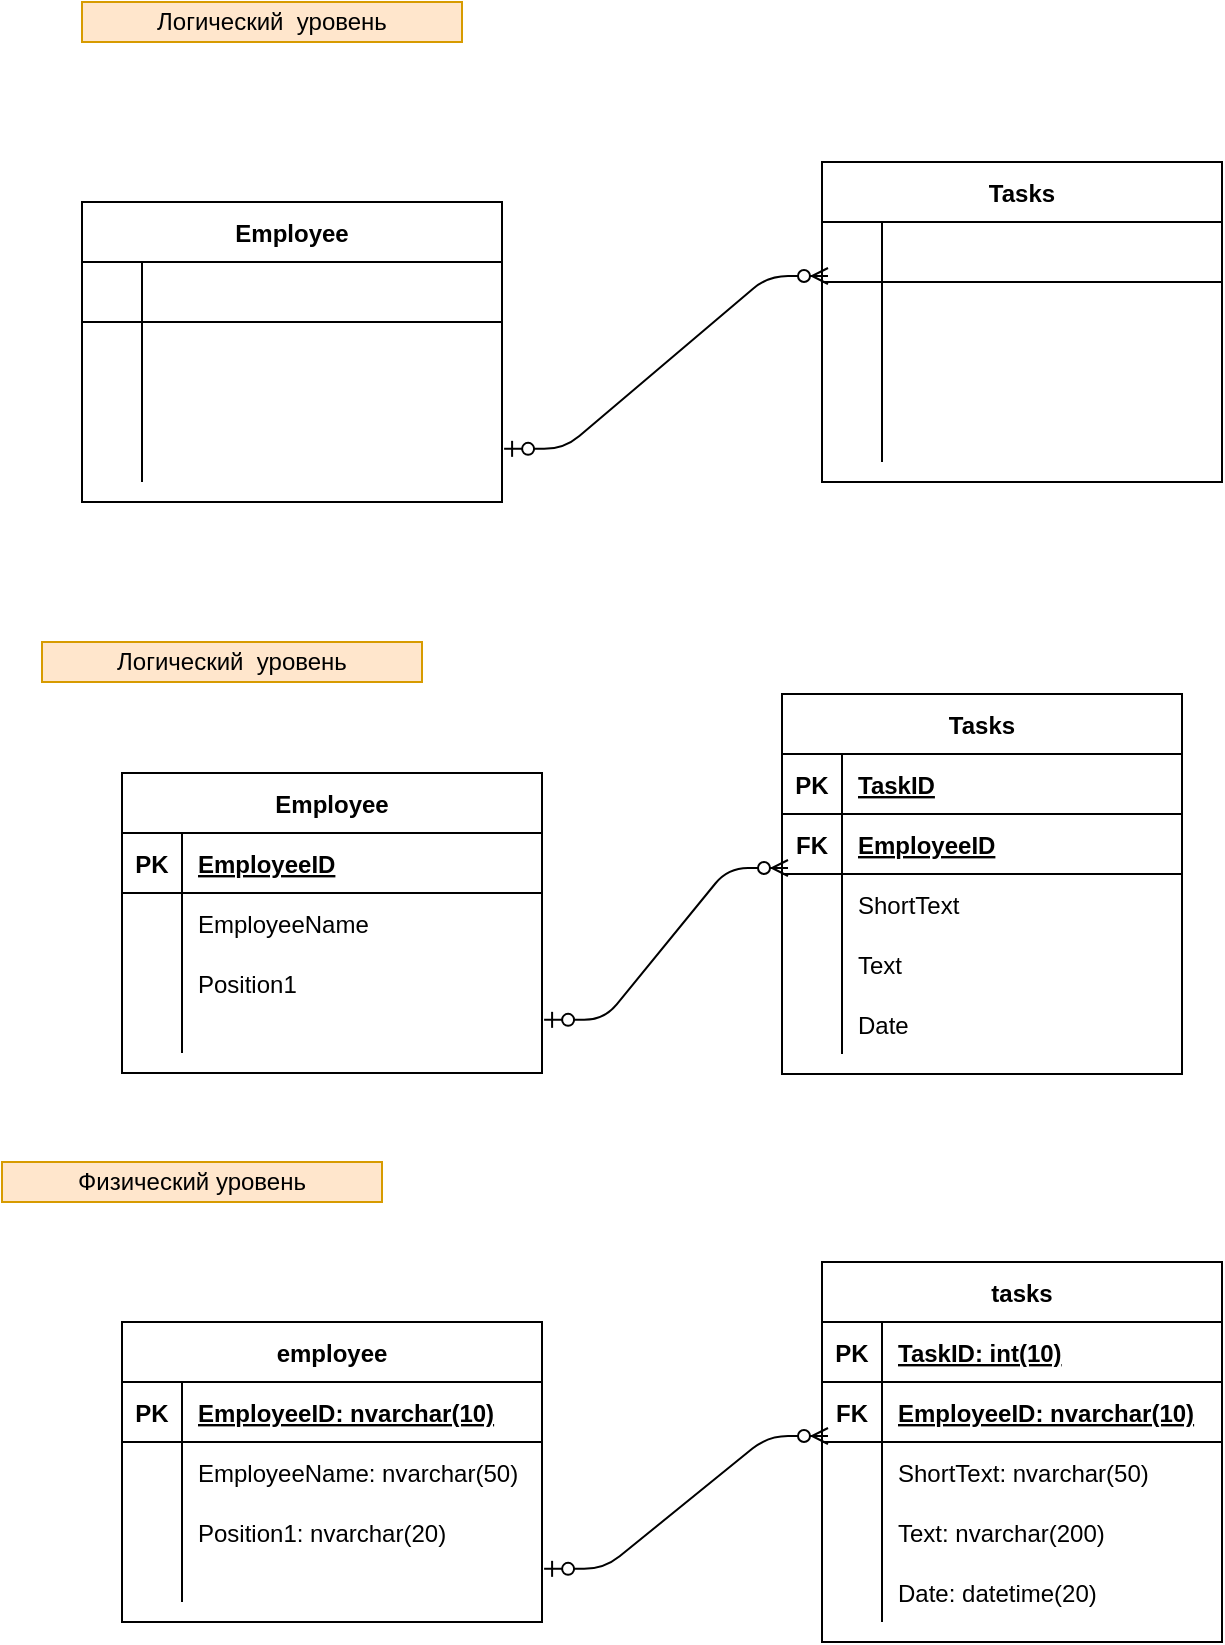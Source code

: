 <mxfile version="14.8.1" type="github">
  <diagram id="_alh5oK-WSTdn3eGGzwk" name="Page-1">
    <mxGraphModel dx="852" dy="1634" grid="1" gridSize="10" guides="1" tooltips="1" connect="1" arrows="1" fold="1" page="1" pageScale="1" pageWidth="827" pageHeight="1169" math="0" shadow="0">
      <root>
        <mxCell id="0" />
        <mxCell id="1" parent="0" />
        <mxCell id="9ICHdwUlCjqRGrEa40F--32" value="Физический уровень" style="text;html=1;strokeColor=#d79b00;fillColor=#ffe6cc;align=center;verticalAlign=middle;whiteSpace=wrap;rounded=0;" vertex="1" parent="1">
          <mxGeometry x="30" y="-540" width="190" height="20" as="geometry" />
        </mxCell>
        <mxCell id="9ICHdwUlCjqRGrEa40F--157" value="Employee" style="shape=table;startSize=30;container=1;collapsible=1;childLayout=tableLayout;fixedRows=1;rowLines=0;fontStyle=1;align=center;resizeLast=1;" vertex="1" parent="1">
          <mxGeometry x="70" y="-1020" width="210" height="150" as="geometry" />
        </mxCell>
        <mxCell id="9ICHdwUlCjqRGrEa40F--158" value="" style="shape=partialRectangle;collapsible=0;dropTarget=0;pointerEvents=0;fillColor=none;top=0;left=0;bottom=1;right=0;points=[[0,0.5],[1,0.5]];portConstraint=eastwest;" vertex="1" parent="9ICHdwUlCjqRGrEa40F--157">
          <mxGeometry y="30" width="210" height="30" as="geometry" />
        </mxCell>
        <mxCell id="9ICHdwUlCjqRGrEa40F--159" value="" style="shape=partialRectangle;connectable=0;fillColor=none;top=0;left=0;bottom=0;right=0;fontStyle=1;overflow=hidden;" vertex="1" parent="9ICHdwUlCjqRGrEa40F--158">
          <mxGeometry width="30" height="30" as="geometry" />
        </mxCell>
        <mxCell id="9ICHdwUlCjqRGrEa40F--160" value="" style="shape=partialRectangle;connectable=0;fillColor=none;top=0;left=0;bottom=0;right=0;align=left;spacingLeft=6;fontStyle=5;overflow=hidden;" vertex="1" parent="9ICHdwUlCjqRGrEa40F--158">
          <mxGeometry x="30" width="180" height="30" as="geometry" />
        </mxCell>
        <mxCell id="9ICHdwUlCjqRGrEa40F--161" value="" style="shape=partialRectangle;collapsible=0;dropTarget=0;pointerEvents=0;fillColor=none;top=0;left=0;bottom=0;right=0;points=[[0,0.5],[1,0.5]];portConstraint=eastwest;" vertex="1" parent="9ICHdwUlCjqRGrEa40F--157">
          <mxGeometry y="60" width="210" height="30" as="geometry" />
        </mxCell>
        <mxCell id="9ICHdwUlCjqRGrEa40F--162" value="" style="shape=partialRectangle;connectable=0;fillColor=none;top=0;left=0;bottom=0;right=0;editable=1;overflow=hidden;" vertex="1" parent="9ICHdwUlCjqRGrEa40F--161">
          <mxGeometry width="30" height="30" as="geometry" />
        </mxCell>
        <mxCell id="9ICHdwUlCjqRGrEa40F--163" value="" style="shape=partialRectangle;connectable=0;fillColor=none;top=0;left=0;bottom=0;right=0;align=left;spacingLeft=6;overflow=hidden;" vertex="1" parent="9ICHdwUlCjqRGrEa40F--161">
          <mxGeometry x="30" width="180" height="30" as="geometry" />
        </mxCell>
        <mxCell id="9ICHdwUlCjqRGrEa40F--164" value="" style="shape=partialRectangle;collapsible=0;dropTarget=0;pointerEvents=0;fillColor=none;top=0;left=0;bottom=0;right=0;points=[[0,0.5],[1,0.5]];portConstraint=eastwest;" vertex="1" parent="9ICHdwUlCjqRGrEa40F--157">
          <mxGeometry y="90" width="210" height="30" as="geometry" />
        </mxCell>
        <mxCell id="9ICHdwUlCjqRGrEa40F--165" value="" style="shape=partialRectangle;connectable=0;fillColor=none;top=0;left=0;bottom=0;right=0;editable=1;overflow=hidden;" vertex="1" parent="9ICHdwUlCjqRGrEa40F--164">
          <mxGeometry width="30" height="30" as="geometry" />
        </mxCell>
        <mxCell id="9ICHdwUlCjqRGrEa40F--166" value="" style="shape=partialRectangle;connectable=0;fillColor=none;top=0;left=0;bottom=0;right=0;align=left;spacingLeft=6;overflow=hidden;" vertex="1" parent="9ICHdwUlCjqRGrEa40F--164">
          <mxGeometry x="30" width="180" height="30" as="geometry" />
        </mxCell>
        <mxCell id="9ICHdwUlCjqRGrEa40F--167" value="" style="shape=partialRectangle;collapsible=0;dropTarget=0;pointerEvents=0;fillColor=none;top=0;left=0;bottom=0;right=0;points=[[0,0.5],[1,0.5]];portConstraint=eastwest;" vertex="1" parent="9ICHdwUlCjqRGrEa40F--157">
          <mxGeometry y="120" width="210" height="20" as="geometry" />
        </mxCell>
        <mxCell id="9ICHdwUlCjqRGrEa40F--168" value="" style="shape=partialRectangle;connectable=0;fillColor=none;top=0;left=0;bottom=0;right=0;editable=1;overflow=hidden;" vertex="1" parent="9ICHdwUlCjqRGrEa40F--167">
          <mxGeometry width="30" height="20" as="geometry" />
        </mxCell>
        <mxCell id="9ICHdwUlCjqRGrEa40F--169" value="" style="shape=partialRectangle;connectable=0;fillColor=none;top=0;left=0;bottom=0;right=0;align=left;spacingLeft=6;overflow=hidden;" vertex="1" parent="9ICHdwUlCjqRGrEa40F--167">
          <mxGeometry x="30" width="180" height="20" as="geometry" />
        </mxCell>
        <mxCell id="9ICHdwUlCjqRGrEa40F--170" value="Tasks" style="shape=table;startSize=30;container=1;collapsible=1;childLayout=tableLayout;fixedRows=1;rowLines=0;fontStyle=1;align=center;resizeLast=1;" vertex="1" parent="1">
          <mxGeometry x="440" y="-1040" width="200" height="160" as="geometry" />
        </mxCell>
        <mxCell id="9ICHdwUlCjqRGrEa40F--171" value="" style="shape=partialRectangle;collapsible=0;dropTarget=0;pointerEvents=0;fillColor=none;top=0;left=0;bottom=1;right=0;points=[[0,0.5],[1,0.5]];portConstraint=eastwest;" vertex="1" parent="9ICHdwUlCjqRGrEa40F--170">
          <mxGeometry y="30" width="200" height="30" as="geometry" />
        </mxCell>
        <mxCell id="9ICHdwUlCjqRGrEa40F--172" value="" style="shape=partialRectangle;connectable=0;fillColor=none;top=0;left=0;bottom=0;right=0;fontStyle=1;overflow=hidden;" vertex="1" parent="9ICHdwUlCjqRGrEa40F--171">
          <mxGeometry width="30" height="30" as="geometry" />
        </mxCell>
        <mxCell id="9ICHdwUlCjqRGrEa40F--173" value="" style="shape=partialRectangle;connectable=0;fillColor=none;top=0;left=0;bottom=0;right=0;align=left;spacingLeft=6;fontStyle=5;overflow=hidden;" vertex="1" parent="9ICHdwUlCjqRGrEa40F--171">
          <mxGeometry x="30" width="170" height="30" as="geometry" />
        </mxCell>
        <mxCell id="9ICHdwUlCjqRGrEa40F--177" value="" style="shape=partialRectangle;collapsible=0;dropTarget=0;pointerEvents=0;fillColor=none;top=0;left=0;bottom=0;right=0;points=[[0,0.5],[1,0.5]];portConstraint=eastwest;" vertex="1" parent="9ICHdwUlCjqRGrEa40F--170">
          <mxGeometry y="60" width="200" height="30" as="geometry" />
        </mxCell>
        <mxCell id="9ICHdwUlCjqRGrEa40F--178" value="" style="shape=partialRectangle;connectable=0;fillColor=none;top=0;left=0;bottom=0;right=0;editable=1;overflow=hidden;" vertex="1" parent="9ICHdwUlCjqRGrEa40F--177">
          <mxGeometry width="30" height="30" as="geometry" />
        </mxCell>
        <mxCell id="9ICHdwUlCjqRGrEa40F--179" value="" style="shape=partialRectangle;connectable=0;fillColor=none;top=0;left=0;bottom=0;right=0;align=left;spacingLeft=6;overflow=hidden;" vertex="1" parent="9ICHdwUlCjqRGrEa40F--177">
          <mxGeometry x="30" width="170" height="30" as="geometry" />
        </mxCell>
        <mxCell id="9ICHdwUlCjqRGrEa40F--180" value="" style="shape=partialRectangle;collapsible=0;dropTarget=0;pointerEvents=0;fillColor=none;top=0;left=0;bottom=0;right=0;points=[[0,0.5],[1,0.5]];portConstraint=eastwest;" vertex="1" parent="9ICHdwUlCjqRGrEa40F--170">
          <mxGeometry y="90" width="200" height="30" as="geometry" />
        </mxCell>
        <mxCell id="9ICHdwUlCjqRGrEa40F--181" value="" style="shape=partialRectangle;connectable=0;fillColor=none;top=0;left=0;bottom=0;right=0;editable=1;overflow=hidden;" vertex="1" parent="9ICHdwUlCjqRGrEa40F--180">
          <mxGeometry width="30" height="30" as="geometry" />
        </mxCell>
        <mxCell id="9ICHdwUlCjqRGrEa40F--182" value="" style="shape=partialRectangle;connectable=0;fillColor=none;top=0;left=0;bottom=0;right=0;align=left;spacingLeft=6;overflow=hidden;" vertex="1" parent="9ICHdwUlCjqRGrEa40F--180">
          <mxGeometry x="30" width="170" height="30" as="geometry" />
        </mxCell>
        <mxCell id="9ICHdwUlCjqRGrEa40F--183" value="" style="shape=partialRectangle;collapsible=0;dropTarget=0;pointerEvents=0;fillColor=none;top=0;left=0;bottom=0;right=0;points=[[0,0.5],[1,0.5]];portConstraint=eastwest;" vertex="1" parent="9ICHdwUlCjqRGrEa40F--170">
          <mxGeometry y="120" width="200" height="30" as="geometry" />
        </mxCell>
        <mxCell id="9ICHdwUlCjqRGrEa40F--184" value="" style="shape=partialRectangle;connectable=0;fillColor=none;top=0;left=0;bottom=0;right=0;editable=1;overflow=hidden;" vertex="1" parent="9ICHdwUlCjqRGrEa40F--183">
          <mxGeometry width="30" height="30" as="geometry" />
        </mxCell>
        <mxCell id="9ICHdwUlCjqRGrEa40F--185" value="" style="shape=partialRectangle;connectable=0;fillColor=none;top=0;left=0;bottom=0;right=0;align=left;spacingLeft=6;overflow=hidden;" vertex="1" parent="9ICHdwUlCjqRGrEa40F--183">
          <mxGeometry x="30" width="170" height="30" as="geometry" />
        </mxCell>
        <mxCell id="9ICHdwUlCjqRGrEa40F--186" value="" style="edgeStyle=entityRelationEdgeStyle;fontSize=12;html=1;endArrow=ERzeroToMany;startArrow=ERzeroToOne;exitX=1.005;exitY=0.171;exitDx=0;exitDy=0;exitPerimeter=0;entryX=0.015;entryY=-0.1;entryDx=0;entryDy=0;entryPerimeter=0;" edge="1" parent="1" source="9ICHdwUlCjqRGrEa40F--167" target="9ICHdwUlCjqRGrEa40F--177">
          <mxGeometry width="100" height="100" relative="1" as="geometry">
            <mxPoint x="380" y="110" as="sourcePoint" />
            <mxPoint x="540" as="targetPoint" />
          </mxGeometry>
        </mxCell>
        <mxCell id="9ICHdwUlCjqRGrEa40F--187" value="Логический&amp;nbsp; уровень" style="text;html=1;strokeColor=#d79b00;fillColor=#ffe6cc;align=center;verticalAlign=middle;whiteSpace=wrap;rounded=0;" vertex="1" parent="1">
          <mxGeometry x="70" y="-1120" width="190" height="20" as="geometry" />
        </mxCell>
        <mxCell id="9ICHdwUlCjqRGrEa40F--250" value="Employee" style="shape=table;startSize=30;container=1;collapsible=1;childLayout=tableLayout;fixedRows=1;rowLines=0;fontStyle=1;align=center;resizeLast=1;" vertex="1" parent="1">
          <mxGeometry x="90" y="-734.5" width="210" height="150" as="geometry" />
        </mxCell>
        <mxCell id="9ICHdwUlCjqRGrEa40F--251" value="" style="shape=partialRectangle;collapsible=0;dropTarget=0;pointerEvents=0;fillColor=none;top=0;left=0;bottom=1;right=0;points=[[0,0.5],[1,0.5]];portConstraint=eastwest;" vertex="1" parent="9ICHdwUlCjqRGrEa40F--250">
          <mxGeometry y="30" width="210" height="30" as="geometry" />
        </mxCell>
        <mxCell id="9ICHdwUlCjqRGrEa40F--252" value="PK" style="shape=partialRectangle;connectable=0;fillColor=none;top=0;left=0;bottom=0;right=0;fontStyle=1;overflow=hidden;" vertex="1" parent="9ICHdwUlCjqRGrEa40F--251">
          <mxGeometry width="30" height="30" as="geometry" />
        </mxCell>
        <mxCell id="9ICHdwUlCjqRGrEa40F--253" value="EmployeeID" style="shape=partialRectangle;connectable=0;fillColor=none;top=0;left=0;bottom=0;right=0;align=left;spacingLeft=6;fontStyle=5;overflow=hidden;" vertex="1" parent="9ICHdwUlCjqRGrEa40F--251">
          <mxGeometry x="30" width="180" height="30" as="geometry" />
        </mxCell>
        <mxCell id="9ICHdwUlCjqRGrEa40F--254" value="" style="shape=partialRectangle;collapsible=0;dropTarget=0;pointerEvents=0;fillColor=none;top=0;left=0;bottom=0;right=0;points=[[0,0.5],[1,0.5]];portConstraint=eastwest;" vertex="1" parent="9ICHdwUlCjqRGrEa40F--250">
          <mxGeometry y="60" width="210" height="30" as="geometry" />
        </mxCell>
        <mxCell id="9ICHdwUlCjqRGrEa40F--255" value="" style="shape=partialRectangle;connectable=0;fillColor=none;top=0;left=0;bottom=0;right=0;editable=1;overflow=hidden;" vertex="1" parent="9ICHdwUlCjqRGrEa40F--254">
          <mxGeometry width="30" height="30" as="geometry" />
        </mxCell>
        <mxCell id="9ICHdwUlCjqRGrEa40F--256" value="EmployeeName" style="shape=partialRectangle;connectable=0;fillColor=none;top=0;left=0;bottom=0;right=0;align=left;spacingLeft=6;overflow=hidden;" vertex="1" parent="9ICHdwUlCjqRGrEa40F--254">
          <mxGeometry x="30" width="180" height="30" as="geometry" />
        </mxCell>
        <mxCell id="9ICHdwUlCjqRGrEa40F--257" value="" style="shape=partialRectangle;collapsible=0;dropTarget=0;pointerEvents=0;fillColor=none;top=0;left=0;bottom=0;right=0;points=[[0,0.5],[1,0.5]];portConstraint=eastwest;" vertex="1" parent="9ICHdwUlCjqRGrEa40F--250">
          <mxGeometry y="90" width="210" height="30" as="geometry" />
        </mxCell>
        <mxCell id="9ICHdwUlCjqRGrEa40F--258" value="" style="shape=partialRectangle;connectable=0;fillColor=none;top=0;left=0;bottom=0;right=0;editable=1;overflow=hidden;" vertex="1" parent="9ICHdwUlCjqRGrEa40F--257">
          <mxGeometry width="30" height="30" as="geometry" />
        </mxCell>
        <mxCell id="9ICHdwUlCjqRGrEa40F--259" value="Position1" style="shape=partialRectangle;connectable=0;fillColor=none;top=0;left=0;bottom=0;right=0;align=left;spacingLeft=6;overflow=hidden;" vertex="1" parent="9ICHdwUlCjqRGrEa40F--257">
          <mxGeometry x="30" width="180" height="30" as="geometry" />
        </mxCell>
        <mxCell id="9ICHdwUlCjqRGrEa40F--260" value="" style="shape=partialRectangle;collapsible=0;dropTarget=0;pointerEvents=0;fillColor=none;top=0;left=0;bottom=0;right=0;points=[[0,0.5],[1,0.5]];portConstraint=eastwest;" vertex="1" parent="9ICHdwUlCjqRGrEa40F--250">
          <mxGeometry y="120" width="210" height="20" as="geometry" />
        </mxCell>
        <mxCell id="9ICHdwUlCjqRGrEa40F--261" value="" style="shape=partialRectangle;connectable=0;fillColor=none;top=0;left=0;bottom=0;right=0;editable=1;overflow=hidden;" vertex="1" parent="9ICHdwUlCjqRGrEa40F--260">
          <mxGeometry width="30" height="20" as="geometry" />
        </mxCell>
        <mxCell id="9ICHdwUlCjqRGrEa40F--262" value="" style="shape=partialRectangle;connectable=0;fillColor=none;top=0;left=0;bottom=0;right=0;align=left;spacingLeft=6;overflow=hidden;" vertex="1" parent="9ICHdwUlCjqRGrEa40F--260">
          <mxGeometry x="30" width="180" height="20" as="geometry" />
        </mxCell>
        <mxCell id="9ICHdwUlCjqRGrEa40F--263" value="Tasks" style="shape=table;startSize=30;container=1;collapsible=1;childLayout=tableLayout;fixedRows=1;rowLines=0;fontStyle=1;align=center;resizeLast=1;" vertex="1" parent="1">
          <mxGeometry x="420" y="-774" width="200" height="190" as="geometry" />
        </mxCell>
        <mxCell id="9ICHdwUlCjqRGrEa40F--264" value="" style="shape=partialRectangle;collapsible=0;dropTarget=0;pointerEvents=0;fillColor=none;top=0;left=0;bottom=1;right=0;points=[[0,0.5],[1,0.5]];portConstraint=eastwest;" vertex="1" parent="9ICHdwUlCjqRGrEa40F--263">
          <mxGeometry y="30" width="200" height="30" as="geometry" />
        </mxCell>
        <mxCell id="9ICHdwUlCjqRGrEa40F--265" value="PK" style="shape=partialRectangle;connectable=0;fillColor=none;top=0;left=0;bottom=0;right=0;fontStyle=1;overflow=hidden;" vertex="1" parent="9ICHdwUlCjqRGrEa40F--264">
          <mxGeometry width="30" height="30" as="geometry" />
        </mxCell>
        <mxCell id="9ICHdwUlCjqRGrEa40F--266" value="TaskID" style="shape=partialRectangle;connectable=0;fillColor=none;top=0;left=0;bottom=0;right=0;align=left;spacingLeft=6;fontStyle=5;overflow=hidden;" vertex="1" parent="9ICHdwUlCjqRGrEa40F--264">
          <mxGeometry x="30" width="170" height="30" as="geometry" />
        </mxCell>
        <mxCell id="9ICHdwUlCjqRGrEa40F--267" value="" style="shape=partialRectangle;collapsible=0;dropTarget=0;pointerEvents=0;fillColor=none;top=0;left=0;bottom=1;right=0;points=[[0,0.5],[1,0.5]];portConstraint=eastwest;" vertex="1" parent="9ICHdwUlCjqRGrEa40F--263">
          <mxGeometry y="60" width="200" height="30" as="geometry" />
        </mxCell>
        <mxCell id="9ICHdwUlCjqRGrEa40F--268" value="FK" style="shape=partialRectangle;connectable=0;fillColor=none;top=0;left=0;bottom=0;right=0;fontStyle=1;overflow=hidden;" vertex="1" parent="9ICHdwUlCjqRGrEa40F--267">
          <mxGeometry width="30" height="30" as="geometry" />
        </mxCell>
        <mxCell id="9ICHdwUlCjqRGrEa40F--269" value="EmployeeID" style="shape=partialRectangle;connectable=0;fillColor=none;top=0;left=0;bottom=0;right=0;align=left;spacingLeft=6;fontStyle=5;overflow=hidden;" vertex="1" parent="9ICHdwUlCjqRGrEa40F--267">
          <mxGeometry x="30" width="170" height="30" as="geometry" />
        </mxCell>
        <mxCell id="9ICHdwUlCjqRGrEa40F--270" value="" style="shape=partialRectangle;collapsible=0;dropTarget=0;pointerEvents=0;fillColor=none;top=0;left=0;bottom=0;right=0;points=[[0,0.5],[1,0.5]];portConstraint=eastwest;" vertex="1" parent="9ICHdwUlCjqRGrEa40F--263">
          <mxGeometry y="90" width="200" height="30" as="geometry" />
        </mxCell>
        <mxCell id="9ICHdwUlCjqRGrEa40F--271" value="" style="shape=partialRectangle;connectable=0;fillColor=none;top=0;left=0;bottom=0;right=0;editable=1;overflow=hidden;" vertex="1" parent="9ICHdwUlCjqRGrEa40F--270">
          <mxGeometry width="30" height="30" as="geometry" />
        </mxCell>
        <mxCell id="9ICHdwUlCjqRGrEa40F--272" value="ShortText" style="shape=partialRectangle;connectable=0;fillColor=none;top=0;left=0;bottom=0;right=0;align=left;spacingLeft=6;overflow=hidden;" vertex="1" parent="9ICHdwUlCjqRGrEa40F--270">
          <mxGeometry x="30" width="170" height="30" as="geometry" />
        </mxCell>
        <mxCell id="9ICHdwUlCjqRGrEa40F--273" value="" style="shape=partialRectangle;collapsible=0;dropTarget=0;pointerEvents=0;fillColor=none;top=0;left=0;bottom=0;right=0;points=[[0,0.5],[1,0.5]];portConstraint=eastwest;" vertex="1" parent="9ICHdwUlCjqRGrEa40F--263">
          <mxGeometry y="120" width="200" height="30" as="geometry" />
        </mxCell>
        <mxCell id="9ICHdwUlCjqRGrEa40F--274" value="" style="shape=partialRectangle;connectable=0;fillColor=none;top=0;left=0;bottom=0;right=0;editable=1;overflow=hidden;" vertex="1" parent="9ICHdwUlCjqRGrEa40F--273">
          <mxGeometry width="30" height="30" as="geometry" />
        </mxCell>
        <mxCell id="9ICHdwUlCjqRGrEa40F--275" value="Text" style="shape=partialRectangle;connectable=0;fillColor=none;top=0;left=0;bottom=0;right=0;align=left;spacingLeft=6;overflow=hidden;" vertex="1" parent="9ICHdwUlCjqRGrEa40F--273">
          <mxGeometry x="30" width="170" height="30" as="geometry" />
        </mxCell>
        <mxCell id="9ICHdwUlCjqRGrEa40F--276" value="" style="shape=partialRectangle;collapsible=0;dropTarget=0;pointerEvents=0;fillColor=none;top=0;left=0;bottom=0;right=0;points=[[0,0.5],[1,0.5]];portConstraint=eastwest;" vertex="1" parent="9ICHdwUlCjqRGrEa40F--263">
          <mxGeometry y="150" width="200" height="30" as="geometry" />
        </mxCell>
        <mxCell id="9ICHdwUlCjqRGrEa40F--277" value="" style="shape=partialRectangle;connectable=0;fillColor=none;top=0;left=0;bottom=0;right=0;editable=1;overflow=hidden;" vertex="1" parent="9ICHdwUlCjqRGrEa40F--276">
          <mxGeometry width="30" height="30" as="geometry" />
        </mxCell>
        <mxCell id="9ICHdwUlCjqRGrEa40F--278" value="Date" style="shape=partialRectangle;connectable=0;fillColor=none;top=0;left=0;bottom=0;right=0;align=left;spacingLeft=6;overflow=hidden;" vertex="1" parent="9ICHdwUlCjqRGrEa40F--276">
          <mxGeometry x="30" width="170" height="30" as="geometry" />
        </mxCell>
        <mxCell id="9ICHdwUlCjqRGrEa40F--279" value="" style="edgeStyle=entityRelationEdgeStyle;fontSize=12;html=1;endArrow=ERzeroToMany;startArrow=ERzeroToOne;exitX=1.005;exitY=0.171;exitDx=0;exitDy=0;exitPerimeter=0;entryX=0.015;entryY=-0.1;entryDx=0;entryDy=0;entryPerimeter=0;" edge="1" parent="1" source="9ICHdwUlCjqRGrEa40F--260" target="9ICHdwUlCjqRGrEa40F--270">
          <mxGeometry width="100" height="100" relative="1" as="geometry">
            <mxPoint x="360" y="-630" as="sourcePoint" />
            <mxPoint x="520" y="-740" as="targetPoint" />
          </mxGeometry>
        </mxCell>
        <mxCell id="9ICHdwUlCjqRGrEa40F--280" value="Логический&amp;nbsp; уровень" style="text;html=1;strokeColor=#d79b00;fillColor=#ffe6cc;align=center;verticalAlign=middle;whiteSpace=wrap;rounded=0;" vertex="1" parent="1">
          <mxGeometry x="50" y="-800" width="190" height="20" as="geometry" />
        </mxCell>
        <mxCell id="9ICHdwUlCjqRGrEa40F--281" value="employee" style="shape=table;startSize=30;container=1;collapsible=1;childLayout=tableLayout;fixedRows=1;rowLines=0;fontStyle=1;align=center;resizeLast=1;" vertex="1" parent="1">
          <mxGeometry x="90" y="-460" width="210" height="150" as="geometry" />
        </mxCell>
        <mxCell id="9ICHdwUlCjqRGrEa40F--282" value="" style="shape=partialRectangle;collapsible=0;dropTarget=0;pointerEvents=0;fillColor=none;top=0;left=0;bottom=1;right=0;points=[[0,0.5],[1,0.5]];portConstraint=eastwest;" vertex="1" parent="9ICHdwUlCjqRGrEa40F--281">
          <mxGeometry y="30" width="210" height="30" as="geometry" />
        </mxCell>
        <mxCell id="9ICHdwUlCjqRGrEa40F--283" value="PK" style="shape=partialRectangle;connectable=0;fillColor=none;top=0;left=0;bottom=0;right=0;fontStyle=1;overflow=hidden;" vertex="1" parent="9ICHdwUlCjqRGrEa40F--282">
          <mxGeometry width="30" height="30" as="geometry" />
        </mxCell>
        <mxCell id="9ICHdwUlCjqRGrEa40F--284" value="EmployeeID: nvarchar(10)" style="shape=partialRectangle;connectable=0;fillColor=none;top=0;left=0;bottom=0;right=0;align=left;spacingLeft=6;fontStyle=5;overflow=hidden;" vertex="1" parent="9ICHdwUlCjqRGrEa40F--282">
          <mxGeometry x="30" width="180" height="30" as="geometry" />
        </mxCell>
        <mxCell id="9ICHdwUlCjqRGrEa40F--285" value="" style="shape=partialRectangle;collapsible=0;dropTarget=0;pointerEvents=0;fillColor=none;top=0;left=0;bottom=0;right=0;points=[[0,0.5],[1,0.5]];portConstraint=eastwest;" vertex="1" parent="9ICHdwUlCjqRGrEa40F--281">
          <mxGeometry y="60" width="210" height="30" as="geometry" />
        </mxCell>
        <mxCell id="9ICHdwUlCjqRGrEa40F--286" value="" style="shape=partialRectangle;connectable=0;fillColor=none;top=0;left=0;bottom=0;right=0;editable=1;overflow=hidden;" vertex="1" parent="9ICHdwUlCjqRGrEa40F--285">
          <mxGeometry width="30" height="30" as="geometry" />
        </mxCell>
        <mxCell id="9ICHdwUlCjqRGrEa40F--287" value="EmployeeName: nvarchar(50)" style="shape=partialRectangle;connectable=0;fillColor=none;top=0;left=0;bottom=0;right=0;align=left;spacingLeft=6;overflow=hidden;" vertex="1" parent="9ICHdwUlCjqRGrEa40F--285">
          <mxGeometry x="30" width="180" height="30" as="geometry" />
        </mxCell>
        <mxCell id="9ICHdwUlCjqRGrEa40F--288" value="" style="shape=partialRectangle;collapsible=0;dropTarget=0;pointerEvents=0;fillColor=none;top=0;left=0;bottom=0;right=0;points=[[0,0.5],[1,0.5]];portConstraint=eastwest;" vertex="1" parent="9ICHdwUlCjqRGrEa40F--281">
          <mxGeometry y="90" width="210" height="30" as="geometry" />
        </mxCell>
        <mxCell id="9ICHdwUlCjqRGrEa40F--289" value="" style="shape=partialRectangle;connectable=0;fillColor=none;top=0;left=0;bottom=0;right=0;editable=1;overflow=hidden;" vertex="1" parent="9ICHdwUlCjqRGrEa40F--288">
          <mxGeometry width="30" height="30" as="geometry" />
        </mxCell>
        <mxCell id="9ICHdwUlCjqRGrEa40F--290" value="Position1: nvarchar(20)" style="shape=partialRectangle;connectable=0;fillColor=none;top=0;left=0;bottom=0;right=0;align=left;spacingLeft=6;overflow=hidden;" vertex="1" parent="9ICHdwUlCjqRGrEa40F--288">
          <mxGeometry x="30" width="180" height="30" as="geometry" />
        </mxCell>
        <mxCell id="9ICHdwUlCjqRGrEa40F--291" value="" style="shape=partialRectangle;collapsible=0;dropTarget=0;pointerEvents=0;fillColor=none;top=0;left=0;bottom=0;right=0;points=[[0,0.5],[1,0.5]];portConstraint=eastwest;" vertex="1" parent="9ICHdwUlCjqRGrEa40F--281">
          <mxGeometry y="120" width="210" height="20" as="geometry" />
        </mxCell>
        <mxCell id="9ICHdwUlCjqRGrEa40F--292" value="" style="shape=partialRectangle;connectable=0;fillColor=none;top=0;left=0;bottom=0;right=0;editable=1;overflow=hidden;" vertex="1" parent="9ICHdwUlCjqRGrEa40F--291">
          <mxGeometry width="30" height="20" as="geometry" />
        </mxCell>
        <mxCell id="9ICHdwUlCjqRGrEa40F--293" value="" style="shape=partialRectangle;connectable=0;fillColor=none;top=0;left=0;bottom=0;right=0;align=left;spacingLeft=6;overflow=hidden;" vertex="1" parent="9ICHdwUlCjqRGrEa40F--291">
          <mxGeometry x="30" width="180" height="20" as="geometry" />
        </mxCell>
        <mxCell id="9ICHdwUlCjqRGrEa40F--294" value="tasks" style="shape=table;startSize=30;container=1;collapsible=1;childLayout=tableLayout;fixedRows=1;rowLines=0;fontStyle=1;align=center;resizeLast=1;" vertex="1" parent="1">
          <mxGeometry x="440" y="-490" width="200" height="190" as="geometry" />
        </mxCell>
        <mxCell id="9ICHdwUlCjqRGrEa40F--295" value="" style="shape=partialRectangle;collapsible=0;dropTarget=0;pointerEvents=0;fillColor=none;top=0;left=0;bottom=1;right=0;points=[[0,0.5],[1,0.5]];portConstraint=eastwest;" vertex="1" parent="9ICHdwUlCjqRGrEa40F--294">
          <mxGeometry y="30" width="200" height="30" as="geometry" />
        </mxCell>
        <mxCell id="9ICHdwUlCjqRGrEa40F--296" value="PK" style="shape=partialRectangle;connectable=0;fillColor=none;top=0;left=0;bottom=0;right=0;fontStyle=1;overflow=hidden;" vertex="1" parent="9ICHdwUlCjqRGrEa40F--295">
          <mxGeometry width="30" height="30" as="geometry" />
        </mxCell>
        <mxCell id="9ICHdwUlCjqRGrEa40F--297" value="TaskID: int(10)" style="shape=partialRectangle;connectable=0;fillColor=none;top=0;left=0;bottom=0;right=0;align=left;spacingLeft=6;fontStyle=5;overflow=hidden;" vertex="1" parent="9ICHdwUlCjqRGrEa40F--295">
          <mxGeometry x="30" width="170" height="30" as="geometry" />
        </mxCell>
        <mxCell id="9ICHdwUlCjqRGrEa40F--298" value="" style="shape=partialRectangle;collapsible=0;dropTarget=0;pointerEvents=0;fillColor=none;top=0;left=0;bottom=1;right=0;points=[[0,0.5],[1,0.5]];portConstraint=eastwest;" vertex="1" parent="9ICHdwUlCjqRGrEa40F--294">
          <mxGeometry y="60" width="200" height="30" as="geometry" />
        </mxCell>
        <mxCell id="9ICHdwUlCjqRGrEa40F--299" value="FK" style="shape=partialRectangle;connectable=0;fillColor=none;top=0;left=0;bottom=0;right=0;fontStyle=1;overflow=hidden;" vertex="1" parent="9ICHdwUlCjqRGrEa40F--298">
          <mxGeometry width="30" height="30" as="geometry" />
        </mxCell>
        <mxCell id="9ICHdwUlCjqRGrEa40F--300" value="EmployeeID: nvarchar(10)" style="shape=partialRectangle;connectable=0;fillColor=none;top=0;left=0;bottom=0;right=0;align=left;spacingLeft=6;fontStyle=5;overflow=hidden;" vertex="1" parent="9ICHdwUlCjqRGrEa40F--298">
          <mxGeometry x="30" width="170" height="30" as="geometry" />
        </mxCell>
        <mxCell id="9ICHdwUlCjqRGrEa40F--301" value="" style="shape=partialRectangle;collapsible=0;dropTarget=0;pointerEvents=0;fillColor=none;top=0;left=0;bottom=0;right=0;points=[[0,0.5],[1,0.5]];portConstraint=eastwest;" vertex="1" parent="9ICHdwUlCjqRGrEa40F--294">
          <mxGeometry y="90" width="200" height="30" as="geometry" />
        </mxCell>
        <mxCell id="9ICHdwUlCjqRGrEa40F--302" value="" style="shape=partialRectangle;connectable=0;fillColor=none;top=0;left=0;bottom=0;right=0;editable=1;overflow=hidden;" vertex="1" parent="9ICHdwUlCjqRGrEa40F--301">
          <mxGeometry width="30" height="30" as="geometry" />
        </mxCell>
        <mxCell id="9ICHdwUlCjqRGrEa40F--303" value="ShortText: nvarchar(50)" style="shape=partialRectangle;connectable=0;fillColor=none;top=0;left=0;bottom=0;right=0;align=left;spacingLeft=6;overflow=hidden;" vertex="1" parent="9ICHdwUlCjqRGrEa40F--301">
          <mxGeometry x="30" width="170" height="30" as="geometry" />
        </mxCell>
        <mxCell id="9ICHdwUlCjqRGrEa40F--304" value="" style="shape=partialRectangle;collapsible=0;dropTarget=0;pointerEvents=0;fillColor=none;top=0;left=0;bottom=0;right=0;points=[[0,0.5],[1,0.5]];portConstraint=eastwest;" vertex="1" parent="9ICHdwUlCjqRGrEa40F--294">
          <mxGeometry y="120" width="200" height="30" as="geometry" />
        </mxCell>
        <mxCell id="9ICHdwUlCjqRGrEa40F--305" value="" style="shape=partialRectangle;connectable=0;fillColor=none;top=0;left=0;bottom=0;right=0;editable=1;overflow=hidden;" vertex="1" parent="9ICHdwUlCjqRGrEa40F--304">
          <mxGeometry width="30" height="30" as="geometry" />
        </mxCell>
        <mxCell id="9ICHdwUlCjqRGrEa40F--306" value="Text: nvarchar(200)" style="shape=partialRectangle;connectable=0;fillColor=none;top=0;left=0;bottom=0;right=0;align=left;spacingLeft=6;overflow=hidden;" vertex="1" parent="9ICHdwUlCjqRGrEa40F--304">
          <mxGeometry x="30" width="170" height="30" as="geometry" />
        </mxCell>
        <mxCell id="9ICHdwUlCjqRGrEa40F--307" value="" style="shape=partialRectangle;collapsible=0;dropTarget=0;pointerEvents=0;fillColor=none;top=0;left=0;bottom=0;right=0;points=[[0,0.5],[1,0.5]];portConstraint=eastwest;" vertex="1" parent="9ICHdwUlCjqRGrEa40F--294">
          <mxGeometry y="150" width="200" height="30" as="geometry" />
        </mxCell>
        <mxCell id="9ICHdwUlCjqRGrEa40F--308" value="" style="shape=partialRectangle;connectable=0;fillColor=none;top=0;left=0;bottom=0;right=0;editable=1;overflow=hidden;" vertex="1" parent="9ICHdwUlCjqRGrEa40F--307">
          <mxGeometry width="30" height="30" as="geometry" />
        </mxCell>
        <mxCell id="9ICHdwUlCjqRGrEa40F--309" value="Date: datetime(20)" style="shape=partialRectangle;connectable=0;fillColor=none;top=0;left=0;bottom=0;right=0;align=left;spacingLeft=6;overflow=hidden;" vertex="1" parent="9ICHdwUlCjqRGrEa40F--307">
          <mxGeometry x="30" width="170" height="30" as="geometry" />
        </mxCell>
        <mxCell id="9ICHdwUlCjqRGrEa40F--310" value="" style="edgeStyle=entityRelationEdgeStyle;fontSize=12;html=1;endArrow=ERzeroToMany;startArrow=ERzeroToOne;exitX=1.005;exitY=0.171;exitDx=0;exitDy=0;exitPerimeter=0;entryX=0.015;entryY=-0.1;entryDx=0;entryDy=0;entryPerimeter=0;" edge="1" parent="1" source="9ICHdwUlCjqRGrEa40F--291" target="9ICHdwUlCjqRGrEa40F--301">
          <mxGeometry width="100" height="100" relative="1" as="geometry">
            <mxPoint x="310" y="-370" as="sourcePoint" />
            <mxPoint x="470" y="-480" as="targetPoint" />
          </mxGeometry>
        </mxCell>
      </root>
    </mxGraphModel>
  </diagram>
</mxfile>
